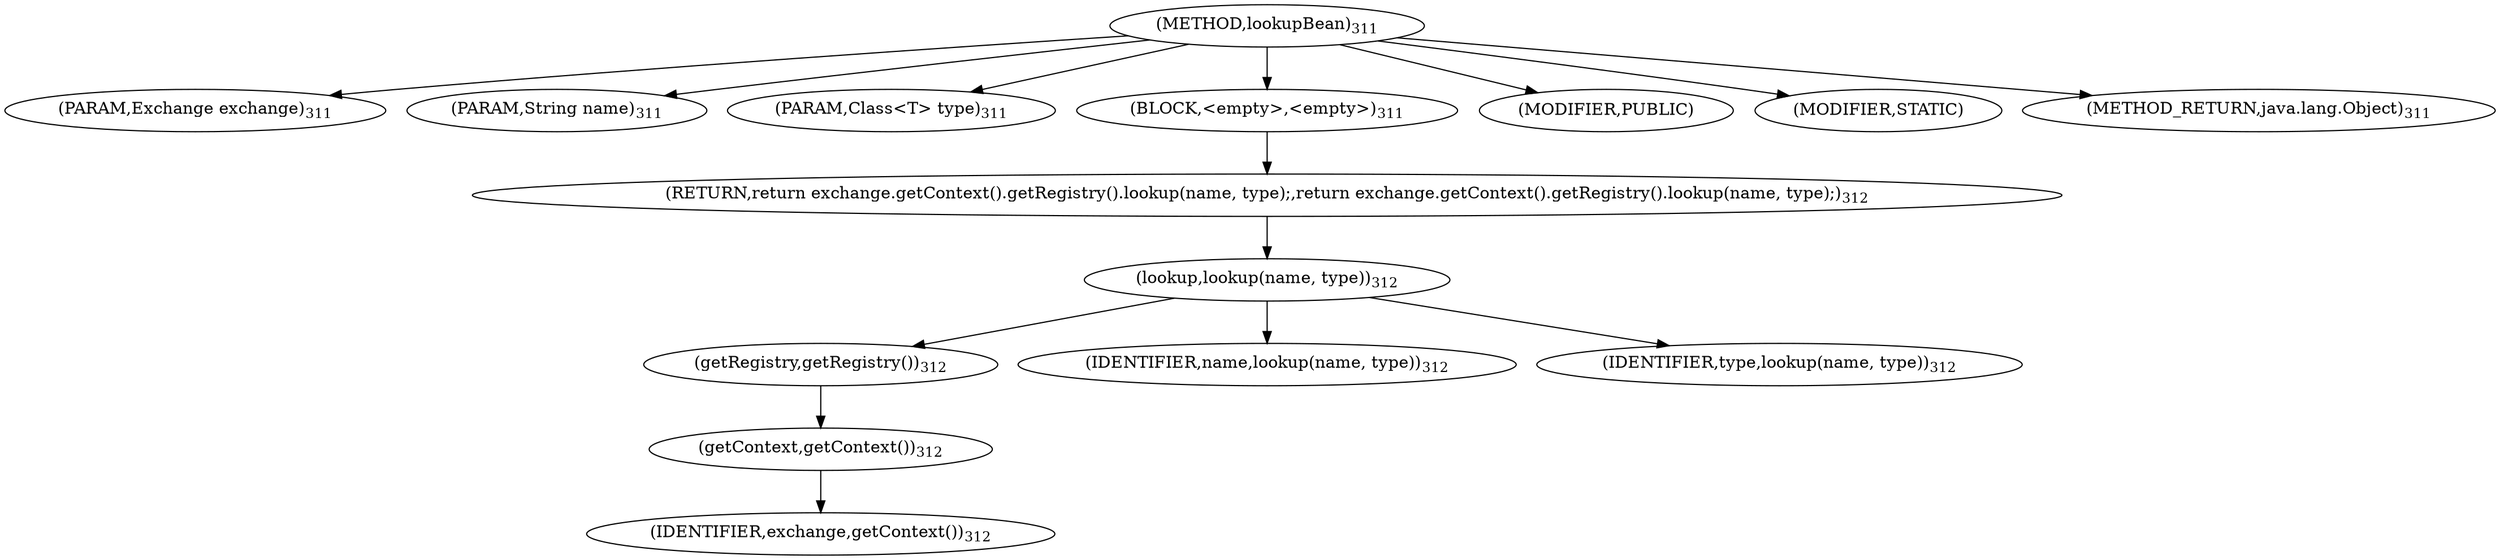 digraph "lookupBean" {  
"614" [label = <(METHOD,lookupBean)<SUB>311</SUB>> ]
"615" [label = <(PARAM,Exchange exchange)<SUB>311</SUB>> ]
"616" [label = <(PARAM,String name)<SUB>311</SUB>> ]
"617" [label = <(PARAM,Class&lt;T&gt; type)<SUB>311</SUB>> ]
"618" [label = <(BLOCK,&lt;empty&gt;,&lt;empty&gt;)<SUB>311</SUB>> ]
"619" [label = <(RETURN,return exchange.getContext().getRegistry().lookup(name, type);,return exchange.getContext().getRegistry().lookup(name, type);)<SUB>312</SUB>> ]
"620" [label = <(lookup,lookup(name, type))<SUB>312</SUB>> ]
"621" [label = <(getRegistry,getRegistry())<SUB>312</SUB>> ]
"622" [label = <(getContext,getContext())<SUB>312</SUB>> ]
"623" [label = <(IDENTIFIER,exchange,getContext())<SUB>312</SUB>> ]
"624" [label = <(IDENTIFIER,name,lookup(name, type))<SUB>312</SUB>> ]
"625" [label = <(IDENTIFIER,type,lookup(name, type))<SUB>312</SUB>> ]
"626" [label = <(MODIFIER,PUBLIC)> ]
"627" [label = <(MODIFIER,STATIC)> ]
"628" [label = <(METHOD_RETURN,java.lang.Object)<SUB>311</SUB>> ]
  "614" -> "615" 
  "614" -> "616" 
  "614" -> "617" 
  "614" -> "618" 
  "614" -> "626" 
  "614" -> "627" 
  "614" -> "628" 
  "618" -> "619" 
  "619" -> "620" 
  "620" -> "621" 
  "620" -> "624" 
  "620" -> "625" 
  "621" -> "622" 
  "622" -> "623" 
}
